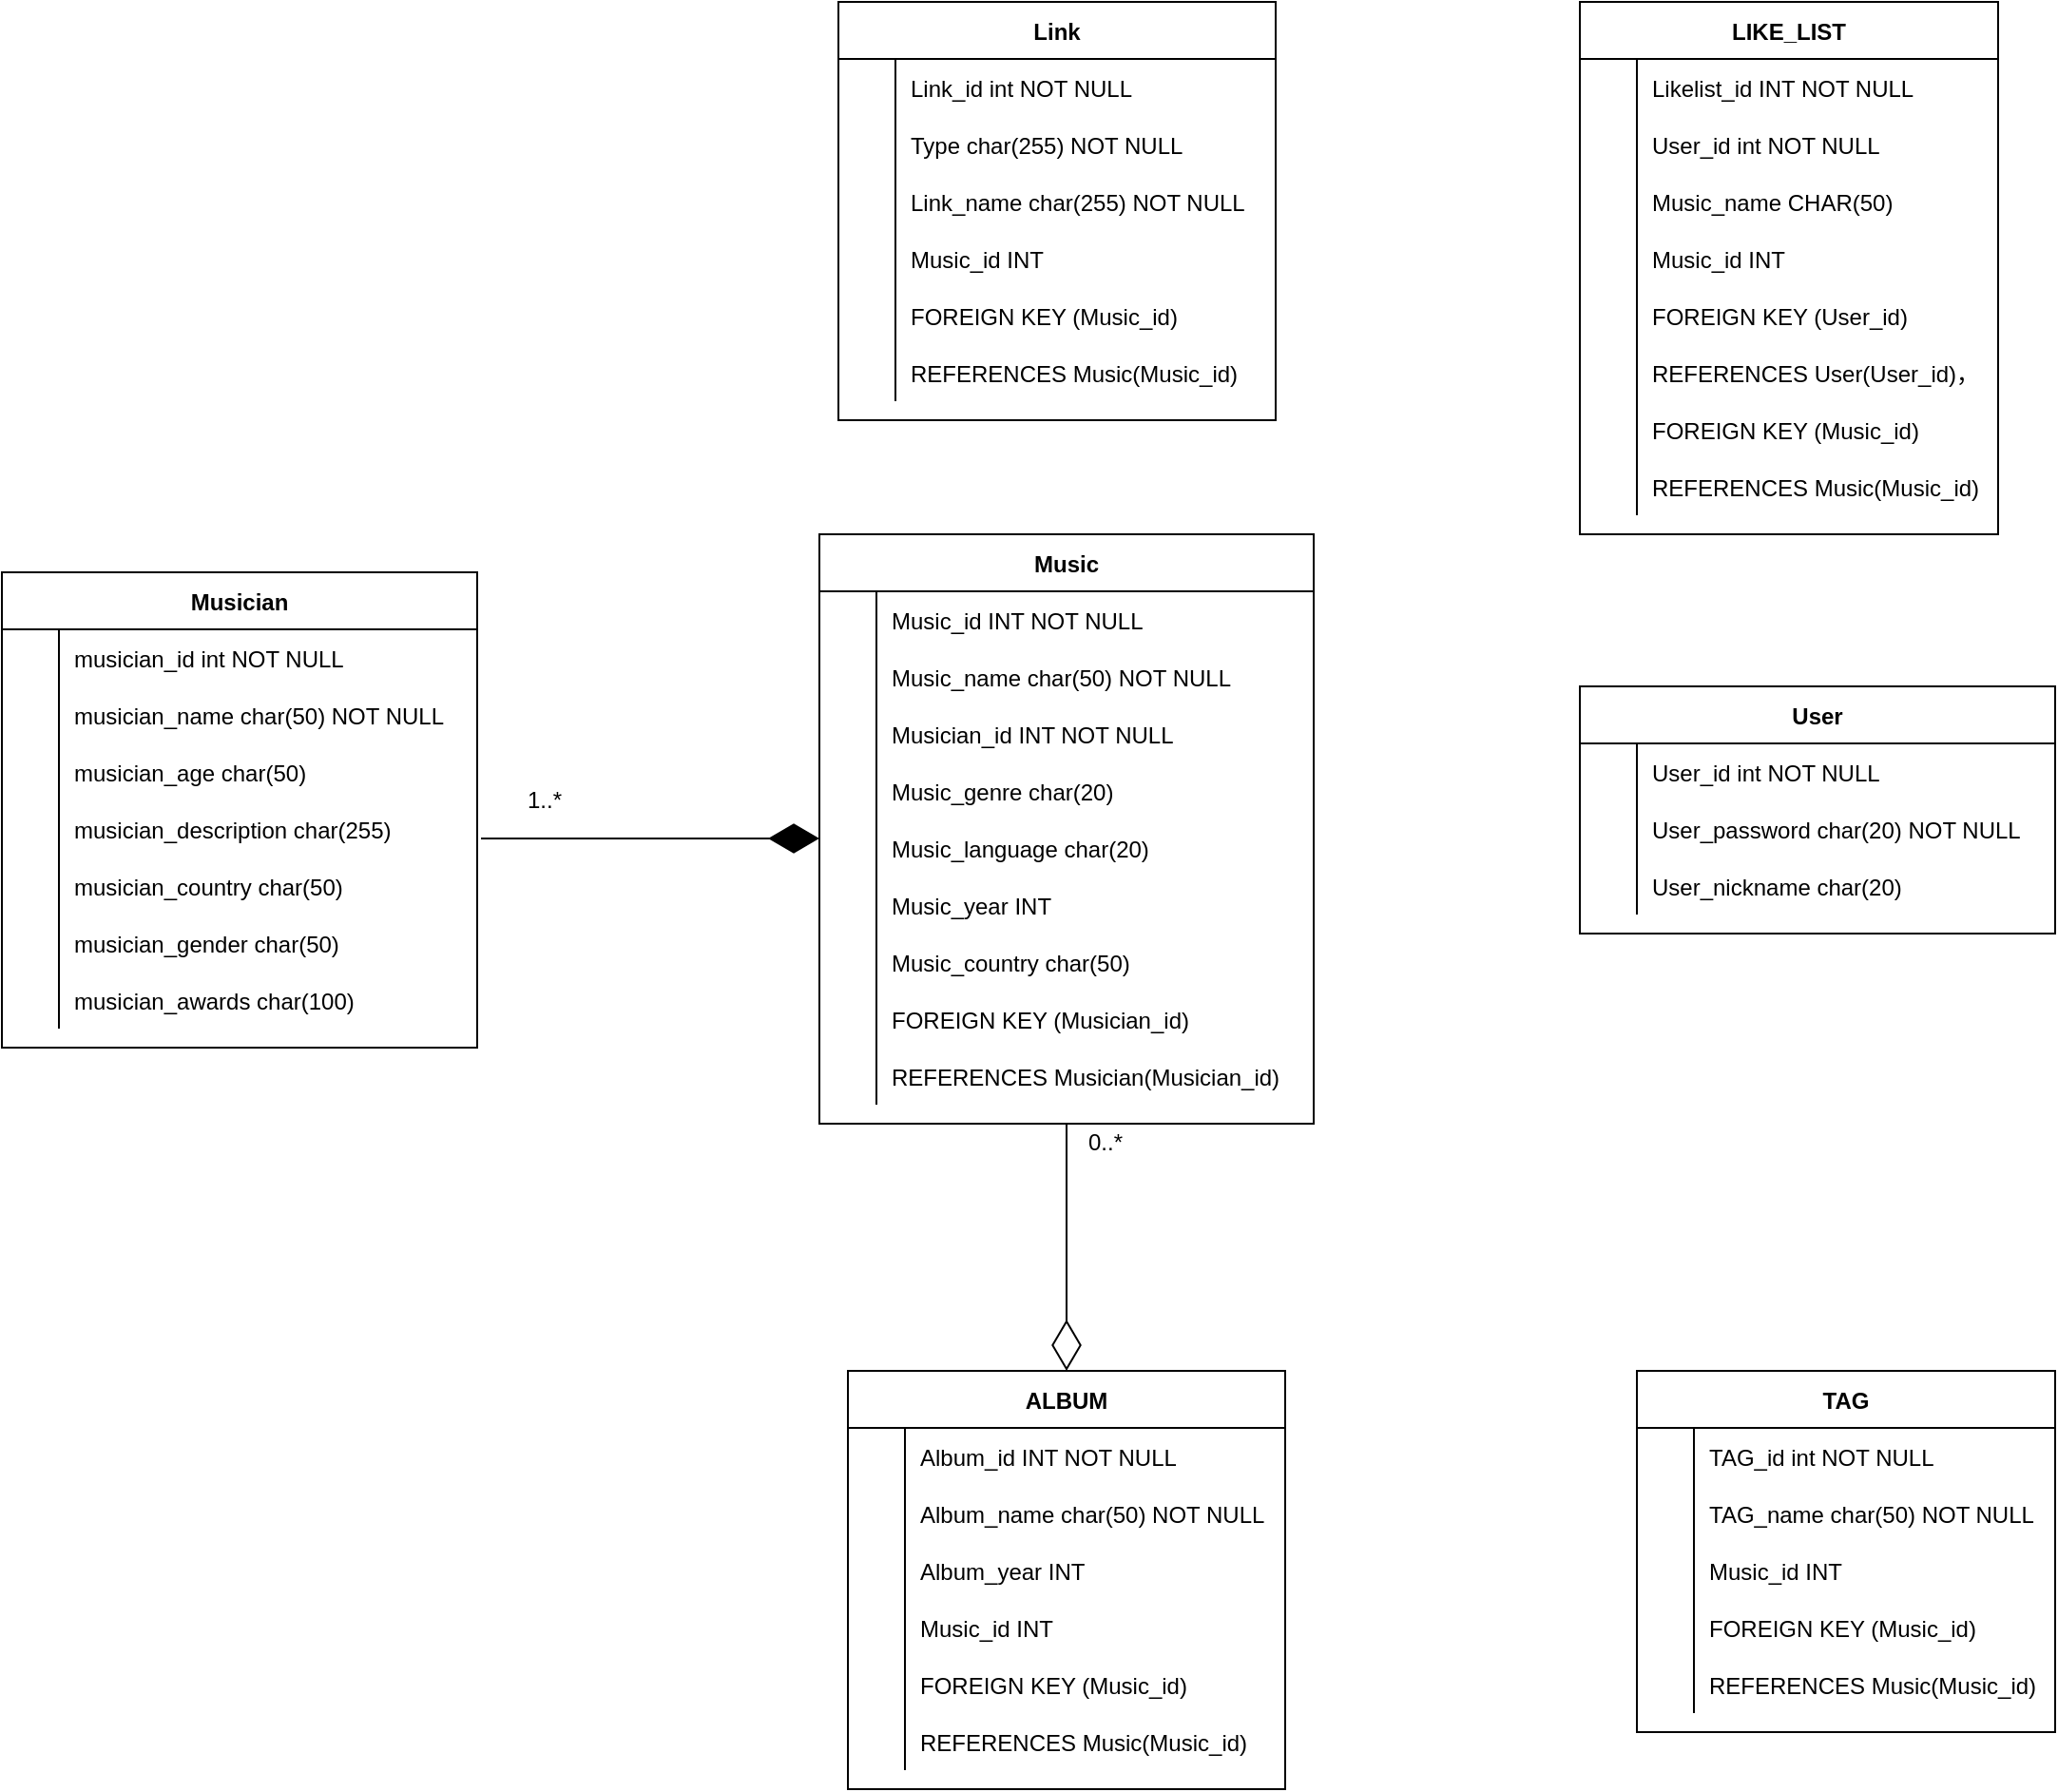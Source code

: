<mxfile version="15.2.9" type="github">
  <diagram id="eq7mqiS46OCzrNljJGgb" name="Page-1">
    <mxGraphModel dx="2805" dy="896" grid="1" gridSize="10" guides="1" tooltips="1" connect="1" arrows="1" fold="1" page="1" pageScale="1" pageWidth="850" pageHeight="1100" math="0" shadow="0">
      <root>
        <mxCell id="0" />
        <mxCell id="1" parent="0" />
        <mxCell id="Ucu_w0ZbEck6iu1tIsg4-1" value="User" style="shape=table;startSize=30;container=1;collapsible=1;childLayout=tableLayout;fixedRows=1;rowLines=0;fontStyle=1;align=center;resizeLast=1;" vertex="1" parent="1">
          <mxGeometry x="240" y="400" width="250" height="130" as="geometry" />
        </mxCell>
        <mxCell id="Ucu_w0ZbEck6iu1tIsg4-2" value="" style="shape=partialRectangle;collapsible=0;dropTarget=0;pointerEvents=0;fillColor=none;points=[[0,0.5],[1,0.5]];portConstraint=eastwest;top=0;left=0;right=0;bottom=0;" vertex="1" parent="Ucu_w0ZbEck6iu1tIsg4-1">
          <mxGeometry y="30" width="250" height="30" as="geometry" />
        </mxCell>
        <mxCell id="Ucu_w0ZbEck6iu1tIsg4-3" value="" style="shape=partialRectangle;overflow=hidden;connectable=0;fillColor=none;top=0;left=0;bottom=0;right=0;" vertex="1" parent="Ucu_w0ZbEck6iu1tIsg4-2">
          <mxGeometry width="30" height="30" as="geometry">
            <mxRectangle width="30" height="30" as="alternateBounds" />
          </mxGeometry>
        </mxCell>
        <mxCell id="Ucu_w0ZbEck6iu1tIsg4-4" value="User_id int NOT NULL" style="shape=partialRectangle;overflow=hidden;connectable=0;fillColor=none;top=0;left=0;bottom=0;right=0;align=left;spacingLeft=6;" vertex="1" parent="Ucu_w0ZbEck6iu1tIsg4-2">
          <mxGeometry x="30" width="220" height="30" as="geometry">
            <mxRectangle width="220" height="30" as="alternateBounds" />
          </mxGeometry>
        </mxCell>
        <mxCell id="Ucu_w0ZbEck6iu1tIsg4-5" value="" style="shape=partialRectangle;collapsible=0;dropTarget=0;pointerEvents=0;fillColor=none;points=[[0,0.5],[1,0.5]];portConstraint=eastwest;top=0;left=0;right=0;bottom=0;" vertex="1" parent="Ucu_w0ZbEck6iu1tIsg4-1">
          <mxGeometry y="60" width="250" height="30" as="geometry" />
        </mxCell>
        <mxCell id="Ucu_w0ZbEck6iu1tIsg4-6" value="" style="shape=partialRectangle;overflow=hidden;connectable=0;fillColor=none;top=0;left=0;bottom=0;right=0;" vertex="1" parent="Ucu_w0ZbEck6iu1tIsg4-5">
          <mxGeometry width="30" height="30" as="geometry">
            <mxRectangle width="30" height="30" as="alternateBounds" />
          </mxGeometry>
        </mxCell>
        <mxCell id="Ucu_w0ZbEck6iu1tIsg4-7" value="User_password char(20) NOT NULL" style="shape=partialRectangle;overflow=hidden;connectable=0;fillColor=none;top=0;left=0;bottom=0;right=0;align=left;spacingLeft=6;" vertex="1" parent="Ucu_w0ZbEck6iu1tIsg4-5">
          <mxGeometry x="30" width="220" height="30" as="geometry">
            <mxRectangle width="220" height="30" as="alternateBounds" />
          </mxGeometry>
        </mxCell>
        <mxCell id="Ucu_w0ZbEck6iu1tIsg4-8" value="" style="shape=partialRectangle;collapsible=0;dropTarget=0;pointerEvents=0;fillColor=none;points=[[0,0.5],[1,0.5]];portConstraint=eastwest;top=0;left=0;right=0;bottom=0;" vertex="1" parent="Ucu_w0ZbEck6iu1tIsg4-1">
          <mxGeometry y="90" width="250" height="30" as="geometry" />
        </mxCell>
        <mxCell id="Ucu_w0ZbEck6iu1tIsg4-9" value="" style="shape=partialRectangle;overflow=hidden;connectable=0;fillColor=none;top=0;left=0;bottom=0;right=0;" vertex="1" parent="Ucu_w0ZbEck6iu1tIsg4-8">
          <mxGeometry width="30" height="30" as="geometry">
            <mxRectangle width="30" height="30" as="alternateBounds" />
          </mxGeometry>
        </mxCell>
        <mxCell id="Ucu_w0ZbEck6iu1tIsg4-10" value="User_nickname char(20)" style="shape=partialRectangle;overflow=hidden;connectable=0;fillColor=none;top=0;left=0;bottom=0;right=0;align=left;spacingLeft=6;" vertex="1" parent="Ucu_w0ZbEck6iu1tIsg4-8">
          <mxGeometry x="30" width="220" height="30" as="geometry">
            <mxRectangle width="220" height="30" as="alternateBounds" />
          </mxGeometry>
        </mxCell>
        <mxCell id="Ucu_w0ZbEck6iu1tIsg4-11" value="Musician" style="shape=table;startSize=30;container=1;collapsible=1;childLayout=tableLayout;fixedRows=1;rowLines=0;fontStyle=1;align=center;resizeLast=1;" vertex="1" parent="1">
          <mxGeometry x="-590" y="340" width="250" height="250" as="geometry" />
        </mxCell>
        <mxCell id="Ucu_w0ZbEck6iu1tIsg4-12" value="" style="shape=partialRectangle;collapsible=0;dropTarget=0;pointerEvents=0;fillColor=none;points=[[0,0.5],[1,0.5]];portConstraint=eastwest;top=0;left=0;right=0;bottom=0;" vertex="1" parent="Ucu_w0ZbEck6iu1tIsg4-11">
          <mxGeometry y="30" width="250" height="30" as="geometry" />
        </mxCell>
        <mxCell id="Ucu_w0ZbEck6iu1tIsg4-13" value="" style="shape=partialRectangle;overflow=hidden;connectable=0;fillColor=none;top=0;left=0;bottom=0;right=0;" vertex="1" parent="Ucu_w0ZbEck6iu1tIsg4-12">
          <mxGeometry width="30" height="30" as="geometry">
            <mxRectangle width="30" height="30" as="alternateBounds" />
          </mxGeometry>
        </mxCell>
        <mxCell id="Ucu_w0ZbEck6iu1tIsg4-14" value="musician_id int NOT NULL" style="shape=partialRectangle;overflow=hidden;connectable=0;fillColor=none;top=0;left=0;bottom=0;right=0;align=left;spacingLeft=6;" vertex="1" parent="Ucu_w0ZbEck6iu1tIsg4-12">
          <mxGeometry x="30" width="220" height="30" as="geometry">
            <mxRectangle width="220" height="30" as="alternateBounds" />
          </mxGeometry>
        </mxCell>
        <mxCell id="Ucu_w0ZbEck6iu1tIsg4-15" value="" style="shape=partialRectangle;collapsible=0;dropTarget=0;pointerEvents=0;fillColor=none;points=[[0,0.5],[1,0.5]];portConstraint=eastwest;top=0;left=0;right=0;bottom=0;" vertex="1" parent="Ucu_w0ZbEck6iu1tIsg4-11">
          <mxGeometry y="60" width="250" height="30" as="geometry" />
        </mxCell>
        <mxCell id="Ucu_w0ZbEck6iu1tIsg4-16" value="" style="shape=partialRectangle;overflow=hidden;connectable=0;fillColor=none;top=0;left=0;bottom=0;right=0;" vertex="1" parent="Ucu_w0ZbEck6iu1tIsg4-15">
          <mxGeometry width="30" height="30" as="geometry">
            <mxRectangle width="30" height="30" as="alternateBounds" />
          </mxGeometry>
        </mxCell>
        <mxCell id="Ucu_w0ZbEck6iu1tIsg4-17" value="musician_name char(50) NOT NULL" style="shape=partialRectangle;overflow=hidden;connectable=0;fillColor=none;top=0;left=0;bottom=0;right=0;align=left;spacingLeft=6;" vertex="1" parent="Ucu_w0ZbEck6iu1tIsg4-15">
          <mxGeometry x="30" width="220" height="30" as="geometry">
            <mxRectangle width="220" height="30" as="alternateBounds" />
          </mxGeometry>
        </mxCell>
        <mxCell id="Ucu_w0ZbEck6iu1tIsg4-18" value="" style="shape=partialRectangle;collapsible=0;dropTarget=0;pointerEvents=0;fillColor=none;points=[[0,0.5],[1,0.5]];portConstraint=eastwest;top=0;left=0;right=0;bottom=0;" vertex="1" parent="Ucu_w0ZbEck6iu1tIsg4-11">
          <mxGeometry y="90" width="250" height="30" as="geometry" />
        </mxCell>
        <mxCell id="Ucu_w0ZbEck6iu1tIsg4-19" value="" style="shape=partialRectangle;overflow=hidden;connectable=0;fillColor=none;top=0;left=0;bottom=0;right=0;" vertex="1" parent="Ucu_w0ZbEck6iu1tIsg4-18">
          <mxGeometry width="30" height="30" as="geometry">
            <mxRectangle width="30" height="30" as="alternateBounds" />
          </mxGeometry>
        </mxCell>
        <mxCell id="Ucu_w0ZbEck6iu1tIsg4-20" value="musician_age char(50)" style="shape=partialRectangle;overflow=hidden;connectable=0;fillColor=none;top=0;left=0;bottom=0;right=0;align=left;spacingLeft=6;" vertex="1" parent="Ucu_w0ZbEck6iu1tIsg4-18">
          <mxGeometry x="30" width="220" height="30" as="geometry">
            <mxRectangle width="220" height="30" as="alternateBounds" />
          </mxGeometry>
        </mxCell>
        <mxCell id="Ucu_w0ZbEck6iu1tIsg4-21" value="" style="shape=partialRectangle;collapsible=0;dropTarget=0;pointerEvents=0;fillColor=none;points=[[0,0.5],[1,0.5]];portConstraint=eastwest;top=0;left=0;right=0;bottom=0;" vertex="1" parent="Ucu_w0ZbEck6iu1tIsg4-11">
          <mxGeometry y="120" width="250" height="30" as="geometry" />
        </mxCell>
        <mxCell id="Ucu_w0ZbEck6iu1tIsg4-22" value="" style="shape=partialRectangle;overflow=hidden;connectable=0;fillColor=none;top=0;left=0;bottom=0;right=0;" vertex="1" parent="Ucu_w0ZbEck6iu1tIsg4-21">
          <mxGeometry width="30" height="30" as="geometry">
            <mxRectangle width="30" height="30" as="alternateBounds" />
          </mxGeometry>
        </mxCell>
        <mxCell id="Ucu_w0ZbEck6iu1tIsg4-23" value="musician_description char(255)" style="shape=partialRectangle;overflow=hidden;connectable=0;fillColor=none;top=0;left=0;bottom=0;right=0;align=left;spacingLeft=6;" vertex="1" parent="Ucu_w0ZbEck6iu1tIsg4-21">
          <mxGeometry x="30" width="220" height="30" as="geometry">
            <mxRectangle width="220" height="30" as="alternateBounds" />
          </mxGeometry>
        </mxCell>
        <mxCell id="Ucu_w0ZbEck6iu1tIsg4-24" value="" style="shape=partialRectangle;collapsible=0;dropTarget=0;pointerEvents=0;fillColor=none;points=[[0,0.5],[1,0.5]];portConstraint=eastwest;top=0;left=0;right=0;bottom=0;" vertex="1" parent="Ucu_w0ZbEck6iu1tIsg4-11">
          <mxGeometry y="150" width="250" height="30" as="geometry" />
        </mxCell>
        <mxCell id="Ucu_w0ZbEck6iu1tIsg4-25" value="" style="shape=partialRectangle;overflow=hidden;connectable=0;fillColor=none;top=0;left=0;bottom=0;right=0;" vertex="1" parent="Ucu_w0ZbEck6iu1tIsg4-24">
          <mxGeometry width="30" height="30" as="geometry">
            <mxRectangle width="30" height="30" as="alternateBounds" />
          </mxGeometry>
        </mxCell>
        <mxCell id="Ucu_w0ZbEck6iu1tIsg4-26" value="musician_country char(50)" style="shape=partialRectangle;overflow=hidden;connectable=0;fillColor=none;top=0;left=0;bottom=0;right=0;align=left;spacingLeft=6;" vertex="1" parent="Ucu_w0ZbEck6iu1tIsg4-24">
          <mxGeometry x="30" width="220" height="30" as="geometry">
            <mxRectangle width="220" height="30" as="alternateBounds" />
          </mxGeometry>
        </mxCell>
        <mxCell id="Ucu_w0ZbEck6iu1tIsg4-27" value="" style="shape=partialRectangle;collapsible=0;dropTarget=0;pointerEvents=0;fillColor=none;points=[[0,0.5],[1,0.5]];portConstraint=eastwest;top=0;left=0;right=0;bottom=0;" vertex="1" parent="Ucu_w0ZbEck6iu1tIsg4-11">
          <mxGeometry y="180" width="250" height="30" as="geometry" />
        </mxCell>
        <mxCell id="Ucu_w0ZbEck6iu1tIsg4-28" value="" style="shape=partialRectangle;overflow=hidden;connectable=0;fillColor=none;top=0;left=0;bottom=0;right=0;" vertex="1" parent="Ucu_w0ZbEck6iu1tIsg4-27">
          <mxGeometry width="30" height="30" as="geometry">
            <mxRectangle width="30" height="30" as="alternateBounds" />
          </mxGeometry>
        </mxCell>
        <mxCell id="Ucu_w0ZbEck6iu1tIsg4-29" value="musician_gender  char(50)" style="shape=partialRectangle;overflow=hidden;connectable=0;fillColor=none;top=0;left=0;bottom=0;right=0;align=left;spacingLeft=6;" vertex="1" parent="Ucu_w0ZbEck6iu1tIsg4-27">
          <mxGeometry x="30" width="220" height="30" as="geometry">
            <mxRectangle width="220" height="30" as="alternateBounds" />
          </mxGeometry>
        </mxCell>
        <mxCell id="Ucu_w0ZbEck6iu1tIsg4-30" value="" style="shape=partialRectangle;collapsible=0;dropTarget=0;pointerEvents=0;fillColor=none;points=[[0,0.5],[1,0.5]];portConstraint=eastwest;top=0;left=0;right=0;bottom=0;" vertex="1" parent="Ucu_w0ZbEck6iu1tIsg4-11">
          <mxGeometry y="210" width="250" height="30" as="geometry" />
        </mxCell>
        <mxCell id="Ucu_w0ZbEck6iu1tIsg4-31" value="" style="shape=partialRectangle;overflow=hidden;connectable=0;fillColor=none;top=0;left=0;bottom=0;right=0;" vertex="1" parent="Ucu_w0ZbEck6iu1tIsg4-30">
          <mxGeometry width="30" height="30" as="geometry">
            <mxRectangle width="30" height="30" as="alternateBounds" />
          </mxGeometry>
        </mxCell>
        <mxCell id="Ucu_w0ZbEck6iu1tIsg4-32" value="musician_awards char(100)" style="shape=partialRectangle;overflow=hidden;connectable=0;fillColor=none;top=0;left=0;bottom=0;right=0;align=left;spacingLeft=6;" vertex="1" parent="Ucu_w0ZbEck6iu1tIsg4-30">
          <mxGeometry x="30" width="220" height="30" as="geometry">
            <mxRectangle width="220" height="30" as="alternateBounds" />
          </mxGeometry>
        </mxCell>
        <mxCell id="Ucu_w0ZbEck6iu1tIsg4-33" value="Music" style="shape=table;startSize=30;container=1;collapsible=1;childLayout=tableLayout;fixedRows=1;rowLines=0;fontStyle=1;align=center;resizeLast=1;" vertex="1" parent="1">
          <mxGeometry x="-160" y="320" width="260" height="310" as="geometry" />
        </mxCell>
        <mxCell id="Ucu_w0ZbEck6iu1tIsg4-34" value="" style="shape=partialRectangle;collapsible=0;dropTarget=0;pointerEvents=0;fillColor=none;points=[[0,0.5],[1,0.5]];portConstraint=eastwest;top=0;left=0;right=0;bottom=0;" vertex="1" parent="Ucu_w0ZbEck6iu1tIsg4-33">
          <mxGeometry y="30" width="260" height="30" as="geometry" />
        </mxCell>
        <mxCell id="Ucu_w0ZbEck6iu1tIsg4-35" value="" style="shape=partialRectangle;overflow=hidden;connectable=0;fillColor=none;top=0;left=0;bottom=0;right=0;" vertex="1" parent="Ucu_w0ZbEck6iu1tIsg4-34">
          <mxGeometry width="30" height="30" as="geometry">
            <mxRectangle width="30" height="30" as="alternateBounds" />
          </mxGeometry>
        </mxCell>
        <mxCell id="Ucu_w0ZbEck6iu1tIsg4-36" value="Music_id INT NOT NULL" style="shape=partialRectangle;overflow=hidden;connectable=0;fillColor=none;top=0;left=0;bottom=0;right=0;align=left;spacingLeft=6;" vertex="1" parent="Ucu_w0ZbEck6iu1tIsg4-34">
          <mxGeometry x="30" width="230" height="30" as="geometry">
            <mxRectangle width="230" height="30" as="alternateBounds" />
          </mxGeometry>
        </mxCell>
        <mxCell id="Ucu_w0ZbEck6iu1tIsg4-37" value="" style="shape=partialRectangle;collapsible=0;dropTarget=0;pointerEvents=0;fillColor=none;points=[[0,0.5],[1,0.5]];portConstraint=eastwest;top=0;left=0;right=0;bottom=0;" vertex="1" parent="Ucu_w0ZbEck6iu1tIsg4-33">
          <mxGeometry y="60" width="260" height="30" as="geometry" />
        </mxCell>
        <mxCell id="Ucu_w0ZbEck6iu1tIsg4-38" value="" style="shape=partialRectangle;overflow=hidden;connectable=0;fillColor=none;top=0;left=0;bottom=0;right=0;" vertex="1" parent="Ucu_w0ZbEck6iu1tIsg4-37">
          <mxGeometry width="30" height="30" as="geometry">
            <mxRectangle width="30" height="30" as="alternateBounds" />
          </mxGeometry>
        </mxCell>
        <mxCell id="Ucu_w0ZbEck6iu1tIsg4-39" value="Music_name char(50) NOT NULL" style="shape=partialRectangle;overflow=hidden;connectable=0;fillColor=none;top=0;left=0;bottom=0;right=0;align=left;spacingLeft=6;" vertex="1" parent="Ucu_w0ZbEck6iu1tIsg4-37">
          <mxGeometry x="30" width="230" height="30" as="geometry">
            <mxRectangle width="230" height="30" as="alternateBounds" />
          </mxGeometry>
        </mxCell>
        <mxCell id="Ucu_w0ZbEck6iu1tIsg4-40" value="" style="shape=partialRectangle;collapsible=0;dropTarget=0;pointerEvents=0;fillColor=none;points=[[0,0.5],[1,0.5]];portConstraint=eastwest;top=0;left=0;right=0;bottom=0;" vertex="1" parent="Ucu_w0ZbEck6iu1tIsg4-33">
          <mxGeometry y="90" width="260" height="30" as="geometry" />
        </mxCell>
        <mxCell id="Ucu_w0ZbEck6iu1tIsg4-41" value="" style="shape=partialRectangle;overflow=hidden;connectable=0;fillColor=none;top=0;left=0;bottom=0;right=0;" vertex="1" parent="Ucu_w0ZbEck6iu1tIsg4-40">
          <mxGeometry width="30" height="30" as="geometry">
            <mxRectangle width="30" height="30" as="alternateBounds" />
          </mxGeometry>
        </mxCell>
        <mxCell id="Ucu_w0ZbEck6iu1tIsg4-42" value="Musician_id INT NOT NULL" style="shape=partialRectangle;overflow=hidden;connectable=0;fillColor=none;top=0;left=0;bottom=0;right=0;align=left;spacingLeft=6;" vertex="1" parent="Ucu_w0ZbEck6iu1tIsg4-40">
          <mxGeometry x="30" width="230" height="30" as="geometry">
            <mxRectangle width="230" height="30" as="alternateBounds" />
          </mxGeometry>
        </mxCell>
        <mxCell id="Ucu_w0ZbEck6iu1tIsg4-43" value="" style="shape=partialRectangle;collapsible=0;dropTarget=0;pointerEvents=0;fillColor=none;points=[[0,0.5],[1,0.5]];portConstraint=eastwest;top=0;left=0;right=0;bottom=0;" vertex="1" parent="Ucu_w0ZbEck6iu1tIsg4-33">
          <mxGeometry y="120" width="260" height="30" as="geometry" />
        </mxCell>
        <mxCell id="Ucu_w0ZbEck6iu1tIsg4-44" value="" style="shape=partialRectangle;overflow=hidden;connectable=0;fillColor=none;top=0;left=0;bottom=0;right=0;" vertex="1" parent="Ucu_w0ZbEck6iu1tIsg4-43">
          <mxGeometry width="30" height="30" as="geometry">
            <mxRectangle width="30" height="30" as="alternateBounds" />
          </mxGeometry>
        </mxCell>
        <mxCell id="Ucu_w0ZbEck6iu1tIsg4-45" value="Music_genre char(20)" style="shape=partialRectangle;overflow=hidden;connectable=0;fillColor=none;top=0;left=0;bottom=0;right=0;align=left;spacingLeft=6;" vertex="1" parent="Ucu_w0ZbEck6iu1tIsg4-43">
          <mxGeometry x="30" width="230" height="30" as="geometry">
            <mxRectangle width="230" height="30" as="alternateBounds" />
          </mxGeometry>
        </mxCell>
        <mxCell id="Ucu_w0ZbEck6iu1tIsg4-46" value="" style="shape=partialRectangle;collapsible=0;dropTarget=0;pointerEvents=0;fillColor=none;points=[[0,0.5],[1,0.5]];portConstraint=eastwest;top=0;left=0;right=0;bottom=0;" vertex="1" parent="Ucu_w0ZbEck6iu1tIsg4-33">
          <mxGeometry y="150" width="260" height="30" as="geometry" />
        </mxCell>
        <mxCell id="Ucu_w0ZbEck6iu1tIsg4-47" value="" style="shape=partialRectangle;overflow=hidden;connectable=0;fillColor=none;top=0;left=0;bottom=0;right=0;" vertex="1" parent="Ucu_w0ZbEck6iu1tIsg4-46">
          <mxGeometry width="30" height="30" as="geometry">
            <mxRectangle width="30" height="30" as="alternateBounds" />
          </mxGeometry>
        </mxCell>
        <mxCell id="Ucu_w0ZbEck6iu1tIsg4-48" value="Music_language char(20)" style="shape=partialRectangle;overflow=hidden;connectable=0;fillColor=none;top=0;left=0;bottom=0;right=0;align=left;spacingLeft=6;" vertex="1" parent="Ucu_w0ZbEck6iu1tIsg4-46">
          <mxGeometry x="30" width="230" height="30" as="geometry">
            <mxRectangle width="230" height="30" as="alternateBounds" />
          </mxGeometry>
        </mxCell>
        <mxCell id="Ucu_w0ZbEck6iu1tIsg4-49" value="" style="shape=partialRectangle;collapsible=0;dropTarget=0;pointerEvents=0;fillColor=none;points=[[0,0.5],[1,0.5]];portConstraint=eastwest;top=0;left=0;right=0;bottom=0;" vertex="1" parent="Ucu_w0ZbEck6iu1tIsg4-33">
          <mxGeometry y="180" width="260" height="30" as="geometry" />
        </mxCell>
        <mxCell id="Ucu_w0ZbEck6iu1tIsg4-50" value="" style="shape=partialRectangle;overflow=hidden;connectable=0;fillColor=none;top=0;left=0;bottom=0;right=0;" vertex="1" parent="Ucu_w0ZbEck6iu1tIsg4-49">
          <mxGeometry width="30" height="30" as="geometry">
            <mxRectangle width="30" height="30" as="alternateBounds" />
          </mxGeometry>
        </mxCell>
        <mxCell id="Ucu_w0ZbEck6iu1tIsg4-51" value="Music_year INT" style="shape=partialRectangle;overflow=hidden;connectable=0;fillColor=none;top=0;left=0;bottom=0;right=0;align=left;spacingLeft=6;" vertex="1" parent="Ucu_w0ZbEck6iu1tIsg4-49">
          <mxGeometry x="30" width="230" height="30" as="geometry">
            <mxRectangle width="230" height="30" as="alternateBounds" />
          </mxGeometry>
        </mxCell>
        <mxCell id="Ucu_w0ZbEck6iu1tIsg4-52" value="" style="shape=partialRectangle;collapsible=0;dropTarget=0;pointerEvents=0;fillColor=none;points=[[0,0.5],[1,0.5]];portConstraint=eastwest;top=0;left=0;right=0;bottom=0;" vertex="1" parent="Ucu_w0ZbEck6iu1tIsg4-33">
          <mxGeometry y="210" width="260" height="30" as="geometry" />
        </mxCell>
        <mxCell id="Ucu_w0ZbEck6iu1tIsg4-53" value="" style="shape=partialRectangle;overflow=hidden;connectable=0;fillColor=none;top=0;left=0;bottom=0;right=0;" vertex="1" parent="Ucu_w0ZbEck6iu1tIsg4-52">
          <mxGeometry width="30" height="30" as="geometry">
            <mxRectangle width="30" height="30" as="alternateBounds" />
          </mxGeometry>
        </mxCell>
        <mxCell id="Ucu_w0ZbEck6iu1tIsg4-54" value="Music_country char(50)" style="shape=partialRectangle;overflow=hidden;connectable=0;fillColor=none;top=0;left=0;bottom=0;right=0;align=left;spacingLeft=6;" vertex="1" parent="Ucu_w0ZbEck6iu1tIsg4-52">
          <mxGeometry x="30" width="230" height="30" as="geometry">
            <mxRectangle width="230" height="30" as="alternateBounds" />
          </mxGeometry>
        </mxCell>
        <mxCell id="Ucu_w0ZbEck6iu1tIsg4-55" value="" style="shape=partialRectangle;collapsible=0;dropTarget=0;pointerEvents=0;fillColor=none;points=[[0,0.5],[1,0.5]];portConstraint=eastwest;top=0;left=0;right=0;bottom=0;" vertex="1" parent="Ucu_w0ZbEck6iu1tIsg4-33">
          <mxGeometry y="240" width="260" height="30" as="geometry" />
        </mxCell>
        <mxCell id="Ucu_w0ZbEck6iu1tIsg4-56" value="" style="shape=partialRectangle;overflow=hidden;connectable=0;fillColor=none;top=0;left=0;bottom=0;right=0;" vertex="1" parent="Ucu_w0ZbEck6iu1tIsg4-55">
          <mxGeometry width="30" height="30" as="geometry">
            <mxRectangle width="30" height="30" as="alternateBounds" />
          </mxGeometry>
        </mxCell>
        <mxCell id="Ucu_w0ZbEck6iu1tIsg4-57" value="FOREIGN KEY (Musician_id)" style="shape=partialRectangle;overflow=hidden;connectable=0;fillColor=none;top=0;left=0;bottom=0;right=0;align=left;spacingLeft=6;" vertex="1" parent="Ucu_w0ZbEck6iu1tIsg4-55">
          <mxGeometry x="30" width="230" height="30" as="geometry">
            <mxRectangle width="230" height="30" as="alternateBounds" />
          </mxGeometry>
        </mxCell>
        <mxCell id="Ucu_w0ZbEck6iu1tIsg4-58" value="" style="shape=partialRectangle;collapsible=0;dropTarget=0;pointerEvents=0;fillColor=none;points=[[0,0.5],[1,0.5]];portConstraint=eastwest;top=0;left=0;right=0;bottom=0;" vertex="1" parent="Ucu_w0ZbEck6iu1tIsg4-33">
          <mxGeometry y="270" width="260" height="30" as="geometry" />
        </mxCell>
        <mxCell id="Ucu_w0ZbEck6iu1tIsg4-59" value="" style="shape=partialRectangle;overflow=hidden;connectable=0;fillColor=none;top=0;left=0;bottom=0;right=0;" vertex="1" parent="Ucu_w0ZbEck6iu1tIsg4-58">
          <mxGeometry width="30" height="30" as="geometry">
            <mxRectangle width="30" height="30" as="alternateBounds" />
          </mxGeometry>
        </mxCell>
        <mxCell id="Ucu_w0ZbEck6iu1tIsg4-60" value="REFERENCES Musician(Musician_id)" style="shape=partialRectangle;overflow=hidden;connectable=0;fillColor=none;top=0;left=0;bottom=0;right=0;align=left;spacingLeft=6;" vertex="1" parent="Ucu_w0ZbEck6iu1tIsg4-58">
          <mxGeometry x="30" width="230" height="30" as="geometry">
            <mxRectangle width="230" height="30" as="alternateBounds" />
          </mxGeometry>
        </mxCell>
        <mxCell id="Ucu_w0ZbEck6iu1tIsg4-61" value="Link" style="shape=table;startSize=30;container=1;collapsible=1;childLayout=tableLayout;fixedRows=1;rowLines=0;fontStyle=1;align=center;resizeLast=1;" vertex="1" parent="1">
          <mxGeometry x="-150" y="40" width="230" height="220" as="geometry" />
        </mxCell>
        <mxCell id="Ucu_w0ZbEck6iu1tIsg4-62" value="" style="shape=partialRectangle;collapsible=0;dropTarget=0;pointerEvents=0;fillColor=none;points=[[0,0.5],[1,0.5]];portConstraint=eastwest;top=0;left=0;right=0;bottom=0;" vertex="1" parent="Ucu_w0ZbEck6iu1tIsg4-61">
          <mxGeometry y="30" width="230" height="30" as="geometry" />
        </mxCell>
        <mxCell id="Ucu_w0ZbEck6iu1tIsg4-63" value="" style="shape=partialRectangle;overflow=hidden;connectable=0;fillColor=none;top=0;left=0;bottom=0;right=0;" vertex="1" parent="Ucu_w0ZbEck6iu1tIsg4-62">
          <mxGeometry width="30" height="30" as="geometry">
            <mxRectangle width="30" height="30" as="alternateBounds" />
          </mxGeometry>
        </mxCell>
        <mxCell id="Ucu_w0ZbEck6iu1tIsg4-64" value="Link_id int NOT NULL" style="shape=partialRectangle;overflow=hidden;connectable=0;fillColor=none;top=0;left=0;bottom=0;right=0;align=left;spacingLeft=6;" vertex="1" parent="Ucu_w0ZbEck6iu1tIsg4-62">
          <mxGeometry x="30" width="200" height="30" as="geometry">
            <mxRectangle width="200" height="30" as="alternateBounds" />
          </mxGeometry>
        </mxCell>
        <mxCell id="Ucu_w0ZbEck6iu1tIsg4-65" value="" style="shape=partialRectangle;collapsible=0;dropTarget=0;pointerEvents=0;fillColor=none;points=[[0,0.5],[1,0.5]];portConstraint=eastwest;top=0;left=0;right=0;bottom=0;" vertex="1" parent="Ucu_w0ZbEck6iu1tIsg4-61">
          <mxGeometry y="60" width="230" height="30" as="geometry" />
        </mxCell>
        <mxCell id="Ucu_w0ZbEck6iu1tIsg4-66" value="" style="shape=partialRectangle;overflow=hidden;connectable=0;fillColor=none;top=0;left=0;bottom=0;right=0;" vertex="1" parent="Ucu_w0ZbEck6iu1tIsg4-65">
          <mxGeometry width="30" height="30" as="geometry">
            <mxRectangle width="30" height="30" as="alternateBounds" />
          </mxGeometry>
        </mxCell>
        <mxCell id="Ucu_w0ZbEck6iu1tIsg4-67" value="Type char(255) NOT NULL" style="shape=partialRectangle;overflow=hidden;connectable=0;fillColor=none;top=0;left=0;bottom=0;right=0;align=left;spacingLeft=6;" vertex="1" parent="Ucu_w0ZbEck6iu1tIsg4-65">
          <mxGeometry x="30" width="200" height="30" as="geometry">
            <mxRectangle width="200" height="30" as="alternateBounds" />
          </mxGeometry>
        </mxCell>
        <mxCell id="Ucu_w0ZbEck6iu1tIsg4-68" value="" style="shape=partialRectangle;collapsible=0;dropTarget=0;pointerEvents=0;fillColor=none;points=[[0,0.5],[1,0.5]];portConstraint=eastwest;top=0;left=0;right=0;bottom=0;" vertex="1" parent="Ucu_w0ZbEck6iu1tIsg4-61">
          <mxGeometry y="90" width="230" height="30" as="geometry" />
        </mxCell>
        <mxCell id="Ucu_w0ZbEck6iu1tIsg4-69" value="" style="shape=partialRectangle;overflow=hidden;connectable=0;fillColor=none;top=0;left=0;bottom=0;right=0;" vertex="1" parent="Ucu_w0ZbEck6iu1tIsg4-68">
          <mxGeometry width="30" height="30" as="geometry">
            <mxRectangle width="30" height="30" as="alternateBounds" />
          </mxGeometry>
        </mxCell>
        <mxCell id="Ucu_w0ZbEck6iu1tIsg4-70" value="Link_name char(255) NOT NULL" style="shape=partialRectangle;overflow=hidden;connectable=0;fillColor=none;top=0;left=0;bottom=0;right=0;align=left;spacingLeft=6;" vertex="1" parent="Ucu_w0ZbEck6iu1tIsg4-68">
          <mxGeometry x="30" width="200" height="30" as="geometry">
            <mxRectangle width="200" height="30" as="alternateBounds" />
          </mxGeometry>
        </mxCell>
        <mxCell id="Ucu_w0ZbEck6iu1tIsg4-71" value="" style="shape=partialRectangle;collapsible=0;dropTarget=0;pointerEvents=0;fillColor=none;points=[[0,0.5],[1,0.5]];portConstraint=eastwest;top=0;left=0;right=0;bottom=0;" vertex="1" parent="Ucu_w0ZbEck6iu1tIsg4-61">
          <mxGeometry y="120" width="230" height="30" as="geometry" />
        </mxCell>
        <mxCell id="Ucu_w0ZbEck6iu1tIsg4-72" value="" style="shape=partialRectangle;overflow=hidden;connectable=0;fillColor=none;top=0;left=0;bottom=0;right=0;" vertex="1" parent="Ucu_w0ZbEck6iu1tIsg4-71">
          <mxGeometry width="30" height="30" as="geometry">
            <mxRectangle width="30" height="30" as="alternateBounds" />
          </mxGeometry>
        </mxCell>
        <mxCell id="Ucu_w0ZbEck6iu1tIsg4-73" value="Music_id INT" style="shape=partialRectangle;overflow=hidden;connectable=0;fillColor=none;top=0;left=0;bottom=0;right=0;align=left;spacingLeft=6;" vertex="1" parent="Ucu_w0ZbEck6iu1tIsg4-71">
          <mxGeometry x="30" width="200" height="30" as="geometry">
            <mxRectangle width="200" height="30" as="alternateBounds" />
          </mxGeometry>
        </mxCell>
        <mxCell id="Ucu_w0ZbEck6iu1tIsg4-74" value="" style="shape=partialRectangle;collapsible=0;dropTarget=0;pointerEvents=0;fillColor=none;points=[[0,0.5],[1,0.5]];portConstraint=eastwest;top=0;left=0;right=0;bottom=0;" vertex="1" parent="Ucu_w0ZbEck6iu1tIsg4-61">
          <mxGeometry y="150" width="230" height="30" as="geometry" />
        </mxCell>
        <mxCell id="Ucu_w0ZbEck6iu1tIsg4-75" value="" style="shape=partialRectangle;overflow=hidden;connectable=0;fillColor=none;top=0;left=0;bottom=0;right=0;" vertex="1" parent="Ucu_w0ZbEck6iu1tIsg4-74">
          <mxGeometry width="30" height="30" as="geometry">
            <mxRectangle width="30" height="30" as="alternateBounds" />
          </mxGeometry>
        </mxCell>
        <mxCell id="Ucu_w0ZbEck6iu1tIsg4-76" value="FOREIGN KEY (Music_id)" style="shape=partialRectangle;overflow=hidden;connectable=0;fillColor=none;top=0;left=0;bottom=0;right=0;align=left;spacingLeft=6;" vertex="1" parent="Ucu_w0ZbEck6iu1tIsg4-74">
          <mxGeometry x="30" width="200" height="30" as="geometry">
            <mxRectangle width="200" height="30" as="alternateBounds" />
          </mxGeometry>
        </mxCell>
        <mxCell id="Ucu_w0ZbEck6iu1tIsg4-77" value="" style="shape=partialRectangle;collapsible=0;dropTarget=0;pointerEvents=0;fillColor=none;points=[[0,0.5],[1,0.5]];portConstraint=eastwest;top=0;left=0;right=0;bottom=0;" vertex="1" parent="Ucu_w0ZbEck6iu1tIsg4-61">
          <mxGeometry y="180" width="230" height="30" as="geometry" />
        </mxCell>
        <mxCell id="Ucu_w0ZbEck6iu1tIsg4-78" value="" style="shape=partialRectangle;overflow=hidden;connectable=0;fillColor=none;top=0;left=0;bottom=0;right=0;" vertex="1" parent="Ucu_w0ZbEck6iu1tIsg4-77">
          <mxGeometry width="30" height="30" as="geometry">
            <mxRectangle width="30" height="30" as="alternateBounds" />
          </mxGeometry>
        </mxCell>
        <mxCell id="Ucu_w0ZbEck6iu1tIsg4-79" value="REFERENCES Music(Music_id)" style="shape=partialRectangle;overflow=hidden;connectable=0;fillColor=none;top=0;left=0;bottom=0;right=0;align=left;spacingLeft=6;" vertex="1" parent="Ucu_w0ZbEck6iu1tIsg4-77">
          <mxGeometry x="30" width="200" height="30" as="geometry">
            <mxRectangle width="200" height="30" as="alternateBounds" />
          </mxGeometry>
        </mxCell>
        <mxCell id="Ucu_w0ZbEck6iu1tIsg4-80" value="TAG" style="shape=table;startSize=30;container=1;collapsible=1;childLayout=tableLayout;fixedRows=1;rowLines=0;fontStyle=1;align=center;resizeLast=1;" vertex="1" parent="1">
          <mxGeometry x="270" y="760" width="220" height="190" as="geometry" />
        </mxCell>
        <mxCell id="Ucu_w0ZbEck6iu1tIsg4-81" value="" style="shape=partialRectangle;collapsible=0;dropTarget=0;pointerEvents=0;fillColor=none;points=[[0,0.5],[1,0.5]];portConstraint=eastwest;top=0;left=0;right=0;bottom=0;" vertex="1" parent="Ucu_w0ZbEck6iu1tIsg4-80">
          <mxGeometry y="30" width="220" height="30" as="geometry" />
        </mxCell>
        <mxCell id="Ucu_w0ZbEck6iu1tIsg4-82" value="" style="shape=partialRectangle;overflow=hidden;connectable=0;fillColor=none;top=0;left=0;bottom=0;right=0;" vertex="1" parent="Ucu_w0ZbEck6iu1tIsg4-81">
          <mxGeometry width="30" height="30" as="geometry">
            <mxRectangle width="30" height="30" as="alternateBounds" />
          </mxGeometry>
        </mxCell>
        <mxCell id="Ucu_w0ZbEck6iu1tIsg4-83" value="TAG_id int NOT NULL" style="shape=partialRectangle;overflow=hidden;connectable=0;fillColor=none;top=0;left=0;bottom=0;right=0;align=left;spacingLeft=6;" vertex="1" parent="Ucu_w0ZbEck6iu1tIsg4-81">
          <mxGeometry x="30" width="190" height="30" as="geometry">
            <mxRectangle width="190" height="30" as="alternateBounds" />
          </mxGeometry>
        </mxCell>
        <mxCell id="Ucu_w0ZbEck6iu1tIsg4-84" value="" style="shape=partialRectangle;collapsible=0;dropTarget=0;pointerEvents=0;fillColor=none;points=[[0,0.5],[1,0.5]];portConstraint=eastwest;top=0;left=0;right=0;bottom=0;" vertex="1" parent="Ucu_w0ZbEck6iu1tIsg4-80">
          <mxGeometry y="60" width="220" height="30" as="geometry" />
        </mxCell>
        <mxCell id="Ucu_w0ZbEck6iu1tIsg4-85" value="" style="shape=partialRectangle;overflow=hidden;connectable=0;fillColor=none;top=0;left=0;bottom=0;right=0;" vertex="1" parent="Ucu_w0ZbEck6iu1tIsg4-84">
          <mxGeometry width="30" height="30" as="geometry">
            <mxRectangle width="30" height="30" as="alternateBounds" />
          </mxGeometry>
        </mxCell>
        <mxCell id="Ucu_w0ZbEck6iu1tIsg4-86" value="TAG_name char(50) NOT NULL" style="shape=partialRectangle;overflow=hidden;connectable=0;fillColor=none;top=0;left=0;bottom=0;right=0;align=left;spacingLeft=6;" vertex="1" parent="Ucu_w0ZbEck6iu1tIsg4-84">
          <mxGeometry x="30" width="190" height="30" as="geometry">
            <mxRectangle width="190" height="30" as="alternateBounds" />
          </mxGeometry>
        </mxCell>
        <mxCell id="Ucu_w0ZbEck6iu1tIsg4-87" value="" style="shape=partialRectangle;collapsible=0;dropTarget=0;pointerEvents=0;fillColor=none;points=[[0,0.5],[1,0.5]];portConstraint=eastwest;top=0;left=0;right=0;bottom=0;" vertex="1" parent="Ucu_w0ZbEck6iu1tIsg4-80">
          <mxGeometry y="90" width="220" height="30" as="geometry" />
        </mxCell>
        <mxCell id="Ucu_w0ZbEck6iu1tIsg4-88" value="" style="shape=partialRectangle;overflow=hidden;connectable=0;fillColor=none;top=0;left=0;bottom=0;right=0;" vertex="1" parent="Ucu_w0ZbEck6iu1tIsg4-87">
          <mxGeometry width="30" height="30" as="geometry">
            <mxRectangle width="30" height="30" as="alternateBounds" />
          </mxGeometry>
        </mxCell>
        <mxCell id="Ucu_w0ZbEck6iu1tIsg4-89" value="Music_id INT" style="shape=partialRectangle;overflow=hidden;connectable=0;fillColor=none;top=0;left=0;bottom=0;right=0;align=left;spacingLeft=6;" vertex="1" parent="Ucu_w0ZbEck6iu1tIsg4-87">
          <mxGeometry x="30" width="190" height="30" as="geometry">
            <mxRectangle width="190" height="30" as="alternateBounds" />
          </mxGeometry>
        </mxCell>
        <mxCell id="Ucu_w0ZbEck6iu1tIsg4-90" value="" style="shape=partialRectangle;collapsible=0;dropTarget=0;pointerEvents=0;fillColor=none;points=[[0,0.5],[1,0.5]];portConstraint=eastwest;top=0;left=0;right=0;bottom=0;" vertex="1" parent="Ucu_w0ZbEck6iu1tIsg4-80">
          <mxGeometry y="120" width="220" height="30" as="geometry" />
        </mxCell>
        <mxCell id="Ucu_w0ZbEck6iu1tIsg4-91" value="" style="shape=partialRectangle;overflow=hidden;connectable=0;fillColor=none;top=0;left=0;bottom=0;right=0;" vertex="1" parent="Ucu_w0ZbEck6iu1tIsg4-90">
          <mxGeometry width="30" height="30" as="geometry">
            <mxRectangle width="30" height="30" as="alternateBounds" />
          </mxGeometry>
        </mxCell>
        <mxCell id="Ucu_w0ZbEck6iu1tIsg4-92" value="FOREIGN KEY (Music_id)" style="shape=partialRectangle;overflow=hidden;connectable=0;fillColor=none;top=0;left=0;bottom=0;right=0;align=left;spacingLeft=6;" vertex="1" parent="Ucu_w0ZbEck6iu1tIsg4-90">
          <mxGeometry x="30" width="190" height="30" as="geometry">
            <mxRectangle width="190" height="30" as="alternateBounds" />
          </mxGeometry>
        </mxCell>
        <mxCell id="Ucu_w0ZbEck6iu1tIsg4-93" value="" style="shape=partialRectangle;collapsible=0;dropTarget=0;pointerEvents=0;fillColor=none;points=[[0,0.5],[1,0.5]];portConstraint=eastwest;top=0;left=0;right=0;bottom=0;" vertex="1" parent="Ucu_w0ZbEck6iu1tIsg4-80">
          <mxGeometry y="150" width="220" height="30" as="geometry" />
        </mxCell>
        <mxCell id="Ucu_w0ZbEck6iu1tIsg4-94" value="" style="shape=partialRectangle;overflow=hidden;connectable=0;fillColor=none;top=0;left=0;bottom=0;right=0;" vertex="1" parent="Ucu_w0ZbEck6iu1tIsg4-93">
          <mxGeometry width="30" height="30" as="geometry">
            <mxRectangle width="30" height="30" as="alternateBounds" />
          </mxGeometry>
        </mxCell>
        <mxCell id="Ucu_w0ZbEck6iu1tIsg4-95" value="REFERENCES Music(Music_id)" style="shape=partialRectangle;overflow=hidden;connectable=0;fillColor=none;top=0;left=0;bottom=0;right=0;align=left;spacingLeft=6;" vertex="1" parent="Ucu_w0ZbEck6iu1tIsg4-93">
          <mxGeometry x="30" width="190" height="30" as="geometry">
            <mxRectangle width="190" height="30" as="alternateBounds" />
          </mxGeometry>
        </mxCell>
        <mxCell id="Ucu_w0ZbEck6iu1tIsg4-96" value="LIKE_LIST" style="shape=table;startSize=30;container=1;collapsible=1;childLayout=tableLayout;fixedRows=1;rowLines=0;fontStyle=1;align=center;resizeLast=1;" vertex="1" parent="1">
          <mxGeometry x="240" y="40" width="220" height="280" as="geometry" />
        </mxCell>
        <mxCell id="Ucu_w0ZbEck6iu1tIsg4-97" value="" style="shape=partialRectangle;collapsible=0;dropTarget=0;pointerEvents=0;fillColor=none;points=[[0,0.5],[1,0.5]];portConstraint=eastwest;top=0;left=0;right=0;bottom=0;" vertex="1" parent="Ucu_w0ZbEck6iu1tIsg4-96">
          <mxGeometry y="30" width="220" height="30" as="geometry" />
        </mxCell>
        <mxCell id="Ucu_w0ZbEck6iu1tIsg4-98" value="" style="shape=partialRectangle;overflow=hidden;connectable=0;fillColor=none;top=0;left=0;bottom=0;right=0;" vertex="1" parent="Ucu_w0ZbEck6iu1tIsg4-97">
          <mxGeometry width="30" height="30" as="geometry">
            <mxRectangle width="30" height="30" as="alternateBounds" />
          </mxGeometry>
        </mxCell>
        <mxCell id="Ucu_w0ZbEck6iu1tIsg4-99" value="Likelist_id INT NOT NULL" style="shape=partialRectangle;overflow=hidden;connectable=0;fillColor=none;top=0;left=0;bottom=0;right=0;align=left;spacingLeft=6;" vertex="1" parent="Ucu_w0ZbEck6iu1tIsg4-97">
          <mxGeometry x="30" width="190" height="30" as="geometry">
            <mxRectangle width="190" height="30" as="alternateBounds" />
          </mxGeometry>
        </mxCell>
        <mxCell id="Ucu_w0ZbEck6iu1tIsg4-100" value="" style="shape=partialRectangle;collapsible=0;dropTarget=0;pointerEvents=0;fillColor=none;points=[[0,0.5],[1,0.5]];portConstraint=eastwest;top=0;left=0;right=0;bottom=0;" vertex="1" parent="Ucu_w0ZbEck6iu1tIsg4-96">
          <mxGeometry y="60" width="220" height="30" as="geometry" />
        </mxCell>
        <mxCell id="Ucu_w0ZbEck6iu1tIsg4-101" value="" style="shape=partialRectangle;overflow=hidden;connectable=0;fillColor=none;top=0;left=0;bottom=0;right=0;" vertex="1" parent="Ucu_w0ZbEck6iu1tIsg4-100">
          <mxGeometry width="30" height="30" as="geometry">
            <mxRectangle width="30" height="30" as="alternateBounds" />
          </mxGeometry>
        </mxCell>
        <mxCell id="Ucu_w0ZbEck6iu1tIsg4-102" value="User_id int NOT NULL" style="shape=partialRectangle;overflow=hidden;connectable=0;fillColor=none;top=0;left=0;bottom=0;right=0;align=left;spacingLeft=6;" vertex="1" parent="Ucu_w0ZbEck6iu1tIsg4-100">
          <mxGeometry x="30" width="190" height="30" as="geometry">
            <mxRectangle width="190" height="30" as="alternateBounds" />
          </mxGeometry>
        </mxCell>
        <mxCell id="Ucu_w0ZbEck6iu1tIsg4-103" value="" style="shape=partialRectangle;collapsible=0;dropTarget=0;pointerEvents=0;fillColor=none;points=[[0,0.5],[1,0.5]];portConstraint=eastwest;top=0;left=0;right=0;bottom=0;" vertex="1" parent="Ucu_w0ZbEck6iu1tIsg4-96">
          <mxGeometry y="90" width="220" height="30" as="geometry" />
        </mxCell>
        <mxCell id="Ucu_w0ZbEck6iu1tIsg4-104" value="" style="shape=partialRectangle;overflow=hidden;connectable=0;fillColor=none;top=0;left=0;bottom=0;right=0;" vertex="1" parent="Ucu_w0ZbEck6iu1tIsg4-103">
          <mxGeometry width="30" height="30" as="geometry">
            <mxRectangle width="30" height="30" as="alternateBounds" />
          </mxGeometry>
        </mxCell>
        <mxCell id="Ucu_w0ZbEck6iu1tIsg4-105" value="Music_name CHAR(50)" style="shape=partialRectangle;overflow=hidden;connectable=0;fillColor=none;top=0;left=0;bottom=0;right=0;align=left;spacingLeft=6;" vertex="1" parent="Ucu_w0ZbEck6iu1tIsg4-103">
          <mxGeometry x="30" width="190" height="30" as="geometry">
            <mxRectangle width="190" height="30" as="alternateBounds" />
          </mxGeometry>
        </mxCell>
        <mxCell id="Ucu_w0ZbEck6iu1tIsg4-106" value="" style="shape=partialRectangle;collapsible=0;dropTarget=0;pointerEvents=0;fillColor=none;points=[[0,0.5],[1,0.5]];portConstraint=eastwest;top=0;left=0;right=0;bottom=0;" vertex="1" parent="Ucu_w0ZbEck6iu1tIsg4-96">
          <mxGeometry y="120" width="220" height="30" as="geometry" />
        </mxCell>
        <mxCell id="Ucu_w0ZbEck6iu1tIsg4-107" value="" style="shape=partialRectangle;overflow=hidden;connectable=0;fillColor=none;top=0;left=0;bottom=0;right=0;" vertex="1" parent="Ucu_w0ZbEck6iu1tIsg4-106">
          <mxGeometry width="30" height="30" as="geometry">
            <mxRectangle width="30" height="30" as="alternateBounds" />
          </mxGeometry>
        </mxCell>
        <mxCell id="Ucu_w0ZbEck6iu1tIsg4-108" value="Music_id INT" style="shape=partialRectangle;overflow=hidden;connectable=0;fillColor=none;top=0;left=0;bottom=0;right=0;align=left;spacingLeft=6;" vertex="1" parent="Ucu_w0ZbEck6iu1tIsg4-106">
          <mxGeometry x="30" width="190" height="30" as="geometry">
            <mxRectangle width="190" height="30" as="alternateBounds" />
          </mxGeometry>
        </mxCell>
        <mxCell id="Ucu_w0ZbEck6iu1tIsg4-109" value="" style="shape=partialRectangle;collapsible=0;dropTarget=0;pointerEvents=0;fillColor=none;points=[[0,0.5],[1,0.5]];portConstraint=eastwest;top=0;left=0;right=0;bottom=0;" vertex="1" parent="Ucu_w0ZbEck6iu1tIsg4-96">
          <mxGeometry y="150" width="220" height="30" as="geometry" />
        </mxCell>
        <mxCell id="Ucu_w0ZbEck6iu1tIsg4-110" value="" style="shape=partialRectangle;overflow=hidden;connectable=0;fillColor=none;top=0;left=0;bottom=0;right=0;" vertex="1" parent="Ucu_w0ZbEck6iu1tIsg4-109">
          <mxGeometry width="30" height="30" as="geometry">
            <mxRectangle width="30" height="30" as="alternateBounds" />
          </mxGeometry>
        </mxCell>
        <mxCell id="Ucu_w0ZbEck6iu1tIsg4-111" value="FOREIGN KEY (User_id)" style="shape=partialRectangle;overflow=hidden;connectable=0;fillColor=none;top=0;left=0;bottom=0;right=0;align=left;spacingLeft=6;" vertex="1" parent="Ucu_w0ZbEck6iu1tIsg4-109">
          <mxGeometry x="30" width="190" height="30" as="geometry">
            <mxRectangle width="190" height="30" as="alternateBounds" />
          </mxGeometry>
        </mxCell>
        <mxCell id="Ucu_w0ZbEck6iu1tIsg4-112" value="" style="shape=partialRectangle;collapsible=0;dropTarget=0;pointerEvents=0;fillColor=none;points=[[0,0.5],[1,0.5]];portConstraint=eastwest;top=0;left=0;right=0;bottom=0;" vertex="1" parent="Ucu_w0ZbEck6iu1tIsg4-96">
          <mxGeometry y="180" width="220" height="30" as="geometry" />
        </mxCell>
        <mxCell id="Ucu_w0ZbEck6iu1tIsg4-113" value="" style="shape=partialRectangle;overflow=hidden;connectable=0;fillColor=none;top=0;left=0;bottom=0;right=0;" vertex="1" parent="Ucu_w0ZbEck6iu1tIsg4-112">
          <mxGeometry width="30" height="30" as="geometry">
            <mxRectangle width="30" height="30" as="alternateBounds" />
          </mxGeometry>
        </mxCell>
        <mxCell id="Ucu_w0ZbEck6iu1tIsg4-114" value="REFERENCES User(User_id)，" style="shape=partialRectangle;overflow=hidden;connectable=0;fillColor=none;top=0;left=0;bottom=0;right=0;align=left;spacingLeft=6;" vertex="1" parent="Ucu_w0ZbEck6iu1tIsg4-112">
          <mxGeometry x="30" width="190" height="30" as="geometry">
            <mxRectangle width="190" height="30" as="alternateBounds" />
          </mxGeometry>
        </mxCell>
        <mxCell id="Ucu_w0ZbEck6iu1tIsg4-115" value="" style="shape=partialRectangle;collapsible=0;dropTarget=0;pointerEvents=0;fillColor=none;points=[[0,0.5],[1,0.5]];portConstraint=eastwest;top=0;left=0;right=0;bottom=0;" vertex="1" parent="Ucu_w0ZbEck6iu1tIsg4-96">
          <mxGeometry y="210" width="220" height="30" as="geometry" />
        </mxCell>
        <mxCell id="Ucu_w0ZbEck6iu1tIsg4-116" value="" style="shape=partialRectangle;overflow=hidden;connectable=0;fillColor=none;top=0;left=0;bottom=0;right=0;" vertex="1" parent="Ucu_w0ZbEck6iu1tIsg4-115">
          <mxGeometry width="30" height="30" as="geometry">
            <mxRectangle width="30" height="30" as="alternateBounds" />
          </mxGeometry>
        </mxCell>
        <mxCell id="Ucu_w0ZbEck6iu1tIsg4-117" value="FOREIGN KEY (Music_id)" style="shape=partialRectangle;overflow=hidden;connectable=0;fillColor=none;top=0;left=0;bottom=0;right=0;align=left;spacingLeft=6;" vertex="1" parent="Ucu_w0ZbEck6iu1tIsg4-115">
          <mxGeometry x="30" width="190" height="30" as="geometry">
            <mxRectangle width="190" height="30" as="alternateBounds" />
          </mxGeometry>
        </mxCell>
        <mxCell id="Ucu_w0ZbEck6iu1tIsg4-118" value="" style="shape=partialRectangle;collapsible=0;dropTarget=0;pointerEvents=0;fillColor=none;points=[[0,0.5],[1,0.5]];portConstraint=eastwest;top=0;left=0;right=0;bottom=0;" vertex="1" parent="Ucu_w0ZbEck6iu1tIsg4-96">
          <mxGeometry y="240" width="220" height="30" as="geometry" />
        </mxCell>
        <mxCell id="Ucu_w0ZbEck6iu1tIsg4-119" value="" style="shape=partialRectangle;overflow=hidden;connectable=0;fillColor=none;top=0;left=0;bottom=0;right=0;" vertex="1" parent="Ucu_w0ZbEck6iu1tIsg4-118">
          <mxGeometry width="30" height="30" as="geometry">
            <mxRectangle width="30" height="30" as="alternateBounds" />
          </mxGeometry>
        </mxCell>
        <mxCell id="Ucu_w0ZbEck6iu1tIsg4-120" value="REFERENCES Music(Music_id)" style="shape=partialRectangle;overflow=hidden;connectable=0;fillColor=none;top=0;left=0;bottom=0;right=0;align=left;spacingLeft=6;" vertex="1" parent="Ucu_w0ZbEck6iu1tIsg4-118">
          <mxGeometry x="30" width="190" height="30" as="geometry">
            <mxRectangle width="190" height="30" as="alternateBounds" />
          </mxGeometry>
        </mxCell>
        <mxCell id="Ucu_w0ZbEck6iu1tIsg4-121" value="ALBUM" style="shape=table;startSize=30;container=1;collapsible=1;childLayout=tableLayout;fixedRows=1;rowLines=0;fontStyle=1;align=center;resizeLast=1;" vertex="1" parent="1">
          <mxGeometry x="-145" y="760" width="230" height="220" as="geometry" />
        </mxCell>
        <mxCell id="Ucu_w0ZbEck6iu1tIsg4-122" value="" style="shape=partialRectangle;collapsible=0;dropTarget=0;pointerEvents=0;fillColor=none;points=[[0,0.5],[1,0.5]];portConstraint=eastwest;top=0;left=0;right=0;bottom=0;" vertex="1" parent="Ucu_w0ZbEck6iu1tIsg4-121">
          <mxGeometry y="30" width="230" height="30" as="geometry" />
        </mxCell>
        <mxCell id="Ucu_w0ZbEck6iu1tIsg4-123" value="" style="shape=partialRectangle;overflow=hidden;connectable=0;fillColor=none;top=0;left=0;bottom=0;right=0;" vertex="1" parent="Ucu_w0ZbEck6iu1tIsg4-122">
          <mxGeometry width="30" height="30" as="geometry">
            <mxRectangle width="30" height="30" as="alternateBounds" />
          </mxGeometry>
        </mxCell>
        <mxCell id="Ucu_w0ZbEck6iu1tIsg4-124" value="Album_id INT NOT NULL" style="shape=partialRectangle;overflow=hidden;connectable=0;fillColor=none;top=0;left=0;bottom=0;right=0;align=left;spacingLeft=6;" vertex="1" parent="Ucu_w0ZbEck6iu1tIsg4-122">
          <mxGeometry x="30" width="200" height="30" as="geometry">
            <mxRectangle width="200" height="30" as="alternateBounds" />
          </mxGeometry>
        </mxCell>
        <mxCell id="Ucu_w0ZbEck6iu1tIsg4-125" value="" style="shape=partialRectangle;collapsible=0;dropTarget=0;pointerEvents=0;fillColor=none;points=[[0,0.5],[1,0.5]];portConstraint=eastwest;top=0;left=0;right=0;bottom=0;" vertex="1" parent="Ucu_w0ZbEck6iu1tIsg4-121">
          <mxGeometry y="60" width="230" height="30" as="geometry" />
        </mxCell>
        <mxCell id="Ucu_w0ZbEck6iu1tIsg4-126" value="" style="shape=partialRectangle;overflow=hidden;connectable=0;fillColor=none;top=0;left=0;bottom=0;right=0;" vertex="1" parent="Ucu_w0ZbEck6iu1tIsg4-125">
          <mxGeometry width="30" height="30" as="geometry">
            <mxRectangle width="30" height="30" as="alternateBounds" />
          </mxGeometry>
        </mxCell>
        <mxCell id="Ucu_w0ZbEck6iu1tIsg4-127" value="Album_name char(50) NOT NULL" style="shape=partialRectangle;overflow=hidden;connectable=0;fillColor=none;top=0;left=0;bottom=0;right=0;align=left;spacingLeft=6;" vertex="1" parent="Ucu_w0ZbEck6iu1tIsg4-125">
          <mxGeometry x="30" width="200" height="30" as="geometry">
            <mxRectangle width="200" height="30" as="alternateBounds" />
          </mxGeometry>
        </mxCell>
        <mxCell id="Ucu_w0ZbEck6iu1tIsg4-128" value="" style="shape=partialRectangle;collapsible=0;dropTarget=0;pointerEvents=0;fillColor=none;points=[[0,0.5],[1,0.5]];portConstraint=eastwest;top=0;left=0;right=0;bottom=0;" vertex="1" parent="Ucu_w0ZbEck6iu1tIsg4-121">
          <mxGeometry y="90" width="230" height="30" as="geometry" />
        </mxCell>
        <mxCell id="Ucu_w0ZbEck6iu1tIsg4-129" value="" style="shape=partialRectangle;overflow=hidden;connectable=0;fillColor=none;top=0;left=0;bottom=0;right=0;" vertex="1" parent="Ucu_w0ZbEck6iu1tIsg4-128">
          <mxGeometry width="30" height="30" as="geometry">
            <mxRectangle width="30" height="30" as="alternateBounds" />
          </mxGeometry>
        </mxCell>
        <mxCell id="Ucu_w0ZbEck6iu1tIsg4-130" value="Album_year INT" style="shape=partialRectangle;overflow=hidden;connectable=0;fillColor=none;top=0;left=0;bottom=0;right=0;align=left;spacingLeft=6;" vertex="1" parent="Ucu_w0ZbEck6iu1tIsg4-128">
          <mxGeometry x="30" width="200" height="30" as="geometry">
            <mxRectangle width="200" height="30" as="alternateBounds" />
          </mxGeometry>
        </mxCell>
        <mxCell id="Ucu_w0ZbEck6iu1tIsg4-131" value="" style="shape=partialRectangle;collapsible=0;dropTarget=0;pointerEvents=0;fillColor=none;points=[[0,0.5],[1,0.5]];portConstraint=eastwest;top=0;left=0;right=0;bottom=0;" vertex="1" parent="Ucu_w0ZbEck6iu1tIsg4-121">
          <mxGeometry y="120" width="230" height="30" as="geometry" />
        </mxCell>
        <mxCell id="Ucu_w0ZbEck6iu1tIsg4-132" value="" style="shape=partialRectangle;overflow=hidden;connectable=0;fillColor=none;top=0;left=0;bottom=0;right=0;" vertex="1" parent="Ucu_w0ZbEck6iu1tIsg4-131">
          <mxGeometry width="30" height="30" as="geometry">
            <mxRectangle width="30" height="30" as="alternateBounds" />
          </mxGeometry>
        </mxCell>
        <mxCell id="Ucu_w0ZbEck6iu1tIsg4-133" value="Music_id INT" style="shape=partialRectangle;overflow=hidden;connectable=0;fillColor=none;top=0;left=0;bottom=0;right=0;align=left;spacingLeft=6;" vertex="1" parent="Ucu_w0ZbEck6iu1tIsg4-131">
          <mxGeometry x="30" width="200" height="30" as="geometry">
            <mxRectangle width="200" height="30" as="alternateBounds" />
          </mxGeometry>
        </mxCell>
        <mxCell id="Ucu_w0ZbEck6iu1tIsg4-134" value="" style="shape=partialRectangle;collapsible=0;dropTarget=0;pointerEvents=0;fillColor=none;points=[[0,0.5],[1,0.5]];portConstraint=eastwest;top=0;left=0;right=0;bottom=0;" vertex="1" parent="Ucu_w0ZbEck6iu1tIsg4-121">
          <mxGeometry y="150" width="230" height="30" as="geometry" />
        </mxCell>
        <mxCell id="Ucu_w0ZbEck6iu1tIsg4-135" value="" style="shape=partialRectangle;overflow=hidden;connectable=0;fillColor=none;top=0;left=0;bottom=0;right=0;" vertex="1" parent="Ucu_w0ZbEck6iu1tIsg4-134">
          <mxGeometry width="30" height="30" as="geometry">
            <mxRectangle width="30" height="30" as="alternateBounds" />
          </mxGeometry>
        </mxCell>
        <mxCell id="Ucu_w0ZbEck6iu1tIsg4-136" value="FOREIGN KEY (Music_id)" style="shape=partialRectangle;overflow=hidden;connectable=0;fillColor=none;top=0;left=0;bottom=0;right=0;align=left;spacingLeft=6;" vertex="1" parent="Ucu_w0ZbEck6iu1tIsg4-134">
          <mxGeometry x="30" width="200" height="30" as="geometry">
            <mxRectangle width="200" height="30" as="alternateBounds" />
          </mxGeometry>
        </mxCell>
        <mxCell id="Ucu_w0ZbEck6iu1tIsg4-137" value="" style="shape=partialRectangle;collapsible=0;dropTarget=0;pointerEvents=0;fillColor=none;points=[[0,0.5],[1,0.5]];portConstraint=eastwest;top=0;left=0;right=0;bottom=0;" vertex="1" parent="Ucu_w0ZbEck6iu1tIsg4-121">
          <mxGeometry y="180" width="230" height="30" as="geometry" />
        </mxCell>
        <mxCell id="Ucu_w0ZbEck6iu1tIsg4-138" value="" style="shape=partialRectangle;overflow=hidden;connectable=0;fillColor=none;top=0;left=0;bottom=0;right=0;" vertex="1" parent="Ucu_w0ZbEck6iu1tIsg4-137">
          <mxGeometry width="30" height="30" as="geometry">
            <mxRectangle width="30" height="30" as="alternateBounds" />
          </mxGeometry>
        </mxCell>
        <mxCell id="Ucu_w0ZbEck6iu1tIsg4-139" value="REFERENCES Music(Music_id)" style="shape=partialRectangle;overflow=hidden;connectable=0;fillColor=none;top=0;left=0;bottom=0;right=0;align=left;spacingLeft=6;" vertex="1" parent="Ucu_w0ZbEck6iu1tIsg4-137">
          <mxGeometry x="30" width="200" height="30" as="geometry">
            <mxRectangle width="200" height="30" as="alternateBounds" />
          </mxGeometry>
        </mxCell>
        <mxCell id="Ucu_w0ZbEck6iu1tIsg4-190" value="" style="endArrow=diamondThin;endFill=0;endSize=24;html=1;exitX=0.5;exitY=1;exitDx=0;exitDy=0;entryX=0.5;entryY=0;entryDx=0;entryDy=0;" edge="1" parent="1" source="Ucu_w0ZbEck6iu1tIsg4-33" target="Ucu_w0ZbEck6iu1tIsg4-121">
          <mxGeometry width="160" relative="1" as="geometry">
            <mxPoint x="250" y="660" as="sourcePoint" />
            <mxPoint x="410" y="660" as="targetPoint" />
          </mxGeometry>
        </mxCell>
        <mxCell id="Ucu_w0ZbEck6iu1tIsg4-191" value="0..*" style="text;html=1;align=center;verticalAlign=middle;resizable=0;points=[];autosize=1;strokeColor=none;fillColor=none;" vertex="1" parent="1">
          <mxGeometry x="-25" y="630" width="30" height="20" as="geometry" />
        </mxCell>
        <mxCell id="Ucu_w0ZbEck6iu1tIsg4-193" value="1..*" style="text;html=1;align=center;verticalAlign=middle;resizable=0;points=[];autosize=1;strokeColor=none;fillColor=none;" vertex="1" parent="1">
          <mxGeometry x="-320" y="450" width="30" height="20" as="geometry" />
        </mxCell>
        <mxCell id="Ucu_w0ZbEck6iu1tIsg4-194" value="" style="endArrow=diamondThin;endFill=1;endSize=24;html=1;" edge="1" parent="1">
          <mxGeometry width="160" relative="1" as="geometry">
            <mxPoint x="-338" y="480" as="sourcePoint" />
            <mxPoint x="-160" y="480" as="targetPoint" />
          </mxGeometry>
        </mxCell>
      </root>
    </mxGraphModel>
  </diagram>
</mxfile>
